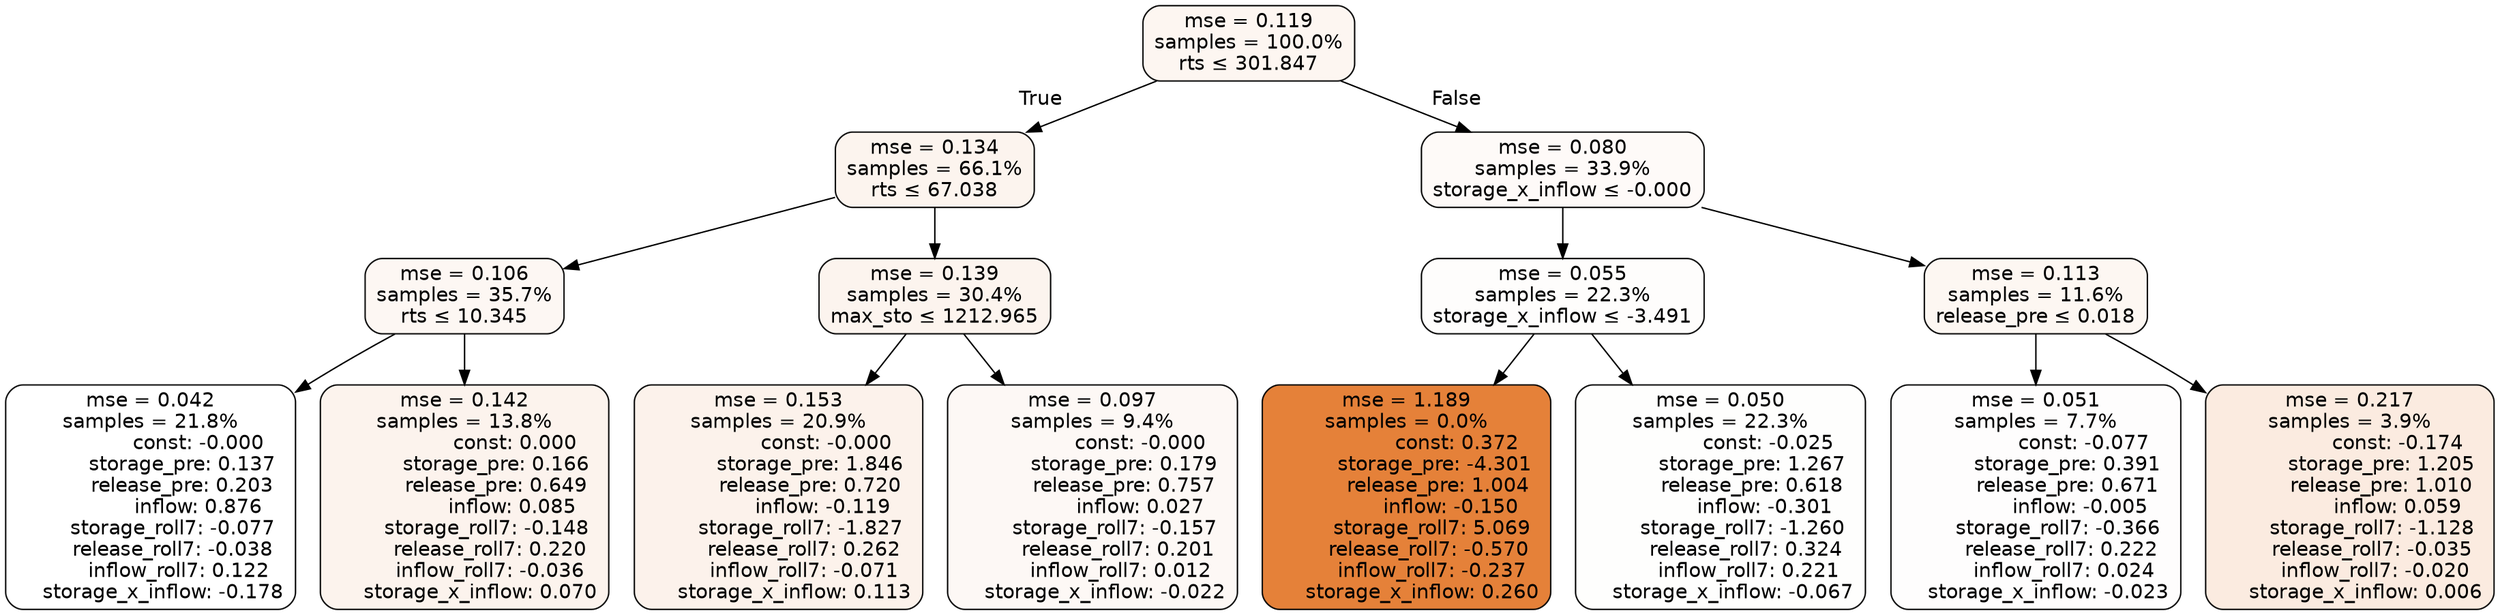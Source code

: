 digraph tree {
bgcolor="transparent"
node [shape=rectangle, style="filled, rounded", color="black", fontname=helvetica] ;
edge [fontname=helvetica] ;
	"0" [label="mse = 0.119
samples = 100.0%
rts &le; 301.847", fillcolor="#fdf6f1"]
	"1" [label="mse = 0.134
samples = 66.1%
rts &le; 67.038", fillcolor="#fcf4ee"]
	"2" [label="mse = 0.106
samples = 35.7%
rts &le; 10.345", fillcolor="#fdf7f3"]
	"3" [label="mse = 0.042
samples = 21.8%
               const: -0.000
          storage_pre: 0.137
          release_pre: 0.203
               inflow: 0.876
       storage_roll7: -0.077
       release_roll7: -0.038
         inflow_roll7: 0.122
    storage_x_inflow: -0.178", fillcolor="#ffffff"]
	"4" [label="mse = 0.142
samples = 13.8%
                const: 0.000
          storage_pre: 0.166
          release_pre: 0.649
               inflow: 0.085
       storage_roll7: -0.148
        release_roll7: 0.220
        inflow_roll7: -0.036
     storage_x_inflow: 0.070", fillcolor="#fcf3ed"]
	"5" [label="mse = 0.139
samples = 30.4%
max_sto &le; 1212.965", fillcolor="#fcf4ee"]
	"6" [label="mse = 0.153
samples = 20.9%
               const: -0.000
          storage_pre: 1.846
          release_pre: 0.720
              inflow: -0.119
       storage_roll7: -1.827
        release_roll7: 0.262
        inflow_roll7: -0.071
     storage_x_inflow: 0.113", fillcolor="#fcf2eb"]
	"7" [label="mse = 0.097
samples = 9.4%
               const: -0.000
          storage_pre: 0.179
          release_pre: 0.757
               inflow: 0.027
       storage_roll7: -0.157
        release_roll7: 0.201
         inflow_roll7: 0.012
    storage_x_inflow: -0.022", fillcolor="#fdf8f5"]
	"8" [label="mse = 0.080
samples = 33.9%
storage_x_inflow &le; -0.000", fillcolor="#fefaf8"]
	"9" [label="mse = 0.055
samples = 22.3%
storage_x_inflow &le; -3.491", fillcolor="#fefdfc"]
	"10" [label="mse = 1.189
samples = 0.0%
                const: 0.372
         storage_pre: -4.301
          release_pre: 1.004
              inflow: -0.150
        storage_roll7: 5.069
       release_roll7: -0.570
        inflow_roll7: -0.237
     storage_x_inflow: 0.260", fillcolor="#e58139"]
	"11" [label="mse = 0.050
samples = 22.3%
               const: -0.025
          storage_pre: 1.267
          release_pre: 0.618
              inflow: -0.301
       storage_roll7: -1.260
        release_roll7: 0.324
         inflow_roll7: 0.221
    storage_x_inflow: -0.067", fillcolor="#fefefd"]
	"12" [label="mse = 0.113
samples = 11.6%
release_pre &le; 0.018", fillcolor="#fdf7f2"]
	"13" [label="mse = 0.051
samples = 7.7%
               const: -0.077
          storage_pre: 0.391
          release_pre: 0.671
              inflow: -0.005
       storage_roll7: -0.366
        release_roll7: 0.222
         inflow_roll7: 0.024
    storage_x_inflow: -0.023", fillcolor="#fefdfd"]
	"14" [label="mse = 0.217
samples = 3.9%
               const: -0.174
          storage_pre: 1.205
          release_pre: 1.010
               inflow: 0.059
       storage_roll7: -1.128
       release_roll7: -0.035
        inflow_roll7: -0.020
     storage_x_inflow: 0.006", fillcolor="#fbebe0"]

	"0" -> "1" [labeldistance=2.5, labelangle=45, headlabel="True"]
	"1" -> "2"
	"2" -> "3"
	"2" -> "4"
	"1" -> "5"
	"5" -> "6"
	"5" -> "7"
	"0" -> "8" [labeldistance=2.5, labelangle=-45, headlabel="False"]
	"8" -> "9"
	"9" -> "10"
	"9" -> "11"
	"8" -> "12"
	"12" -> "13"
	"12" -> "14"
}